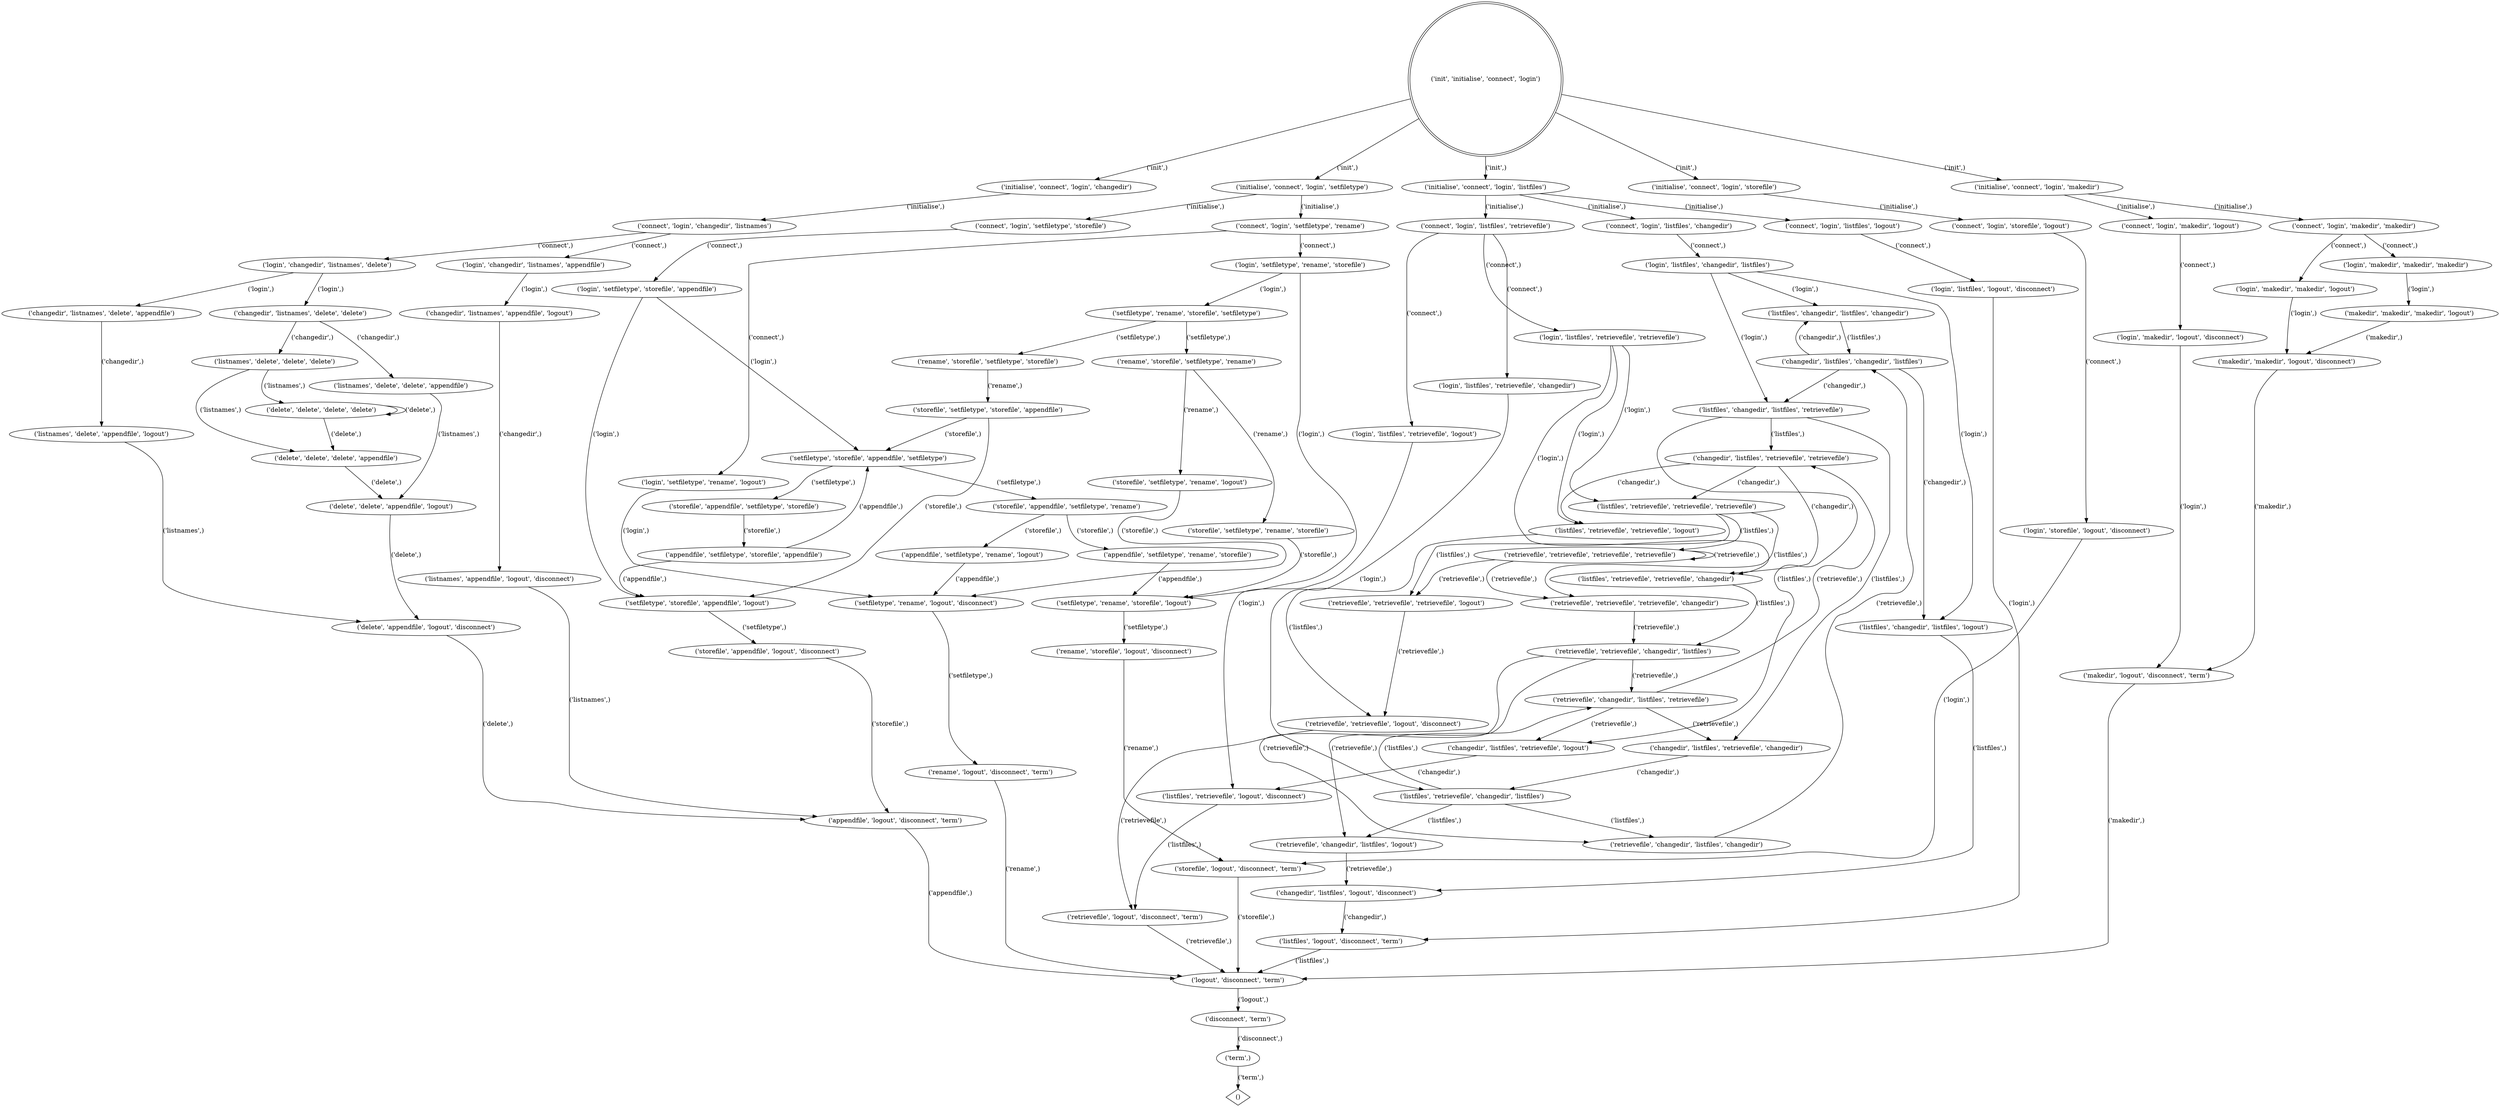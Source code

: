 digraph  {
0 [shape=doublecircle, label="('init', 'initialise', 'connect', 'login')"];
1 [label="('initialise', 'connect', 'login', 'changedir')"];
2 [label="('connect', 'login', 'changedir', 'listnames')"];
3 [label="('login', 'changedir', 'listnames', 'delete')"];
4 [label="('changedir', 'listnames', 'delete', 'delete')"];
5 [label="('listnames', 'delete', 'delete', 'appendfile')"];
6 [label="('delete', 'delete', 'appendfile', 'logout')"];
7 [label="('delete', 'appendfile', 'logout', 'disconnect')"];
8 [label="('appendfile', 'logout', 'disconnect', 'term')"];
9 [label="('logout', 'disconnect', 'term')"];
10 [label="('disconnect', 'term')"];
11 [label="('term',)"];
12 [label="('initialise', 'connect', 'login', 'listfiles')"];
13 [label="('connect', 'login', 'listfiles', 'logout')"];
14 [label="('login', 'listfiles', 'logout', 'disconnect')"];
15 [label="('listfiles', 'logout', 'disconnect', 'term')"];
16 [label="('initialise', 'connect', 'login', 'setfiletype')"];
17 [label="('connect', 'login', 'setfiletype', 'rename')"];
18 [label="('login', 'setfiletype', 'rename', 'logout')"];
19 [label="('setfiletype', 'rename', 'logout', 'disconnect')"];
20 [label="('rename', 'logout', 'disconnect', 'term')"];
21 [label="('connect', 'login', 'listfiles', 'changedir')"];
22 [label="('login', 'listfiles', 'changedir', 'listfiles')"];
23 [label="('listfiles', 'changedir', 'listfiles', 'logout')"];
24 [label="('changedir', 'listfiles', 'logout', 'disconnect')"];
25 [label="('initialise', 'connect', 'login', 'storefile')"];
26 [label="('connect', 'login', 'storefile', 'logout')"];
27 [label="('login', 'storefile', 'logout', 'disconnect')"];
28 [label="('storefile', 'logout', 'disconnect', 'term')"];
29 [label="('initialise', 'connect', 'login', 'makedir')"];
30 [label="('connect', 'login', 'makedir', 'logout')"];
31 [label="('login', 'makedir', 'logout', 'disconnect')"];
32 [label="('makedir', 'logout', 'disconnect', 'term')"];
33 [label="('listnames', 'delete', 'delete', 'delete')"];
34 [label="('delete', 'delete', 'delete', 'appendfile')"];
35 [label="('login', 'changedir', 'listnames', 'appendfile')"];
36 [label="('changedir', 'listnames', 'appendfile', 'logout')"];
37 [label="('listnames', 'appendfile', 'logout', 'disconnect')"];
38 [label="('listfiles', 'changedir', 'listfiles', 'changedir')"];
39 [label="('changedir', 'listfiles', 'changedir', 'listfiles')"];
40 [label="('connect', 'login', 'listfiles', 'retrievefile')"];
41 [label="('login', 'listfiles', 'retrievefile', 'changedir')"];
42 [label="('listfiles', 'retrievefile', 'changedir', 'listfiles')"];
43 [label="('retrievefile', 'changedir', 'listfiles', 'changedir')"];
44 [label="('changedir', 'listnames', 'delete', 'appendfile')"];
45 [label="('listnames', 'delete', 'appendfile', 'logout')"];
46 [label="('connect', 'login', 'setfiletype', 'storefile')"];
47 [label="('login', 'setfiletype', 'storefile', 'appendfile')"];
48 [label="('setfiletype', 'storefile', 'appendfile', 'logout')"];
49 [label="('storefile', 'appendfile', 'logout', 'disconnect')"];
50 [label="('login', 'setfiletype', 'rename', 'storefile')"];
51 [label="('setfiletype', 'rename', 'storefile', 'setfiletype')"];
52 [label="('rename', 'storefile', 'setfiletype', 'rename')"];
53 [label="('storefile', 'setfiletype', 'rename', 'logout')"];
54 [label="('listfiles', 'changedir', 'listfiles', 'retrievefile')"];
55 [label="('changedir', 'listfiles', 'retrievefile', 'logout')"];
56 [label="('listfiles', 'retrievefile', 'logout', 'disconnect')"];
57 [label="('retrievefile', 'logout', 'disconnect', 'term')"];
58 [label="('login', 'listfiles', 'retrievefile', 'logout')"];
59 [label="('delete', 'delete', 'delete', 'delete')"];
60 [label="('retrievefile', 'changedir', 'listfiles', 'logout')"];
61 [label="('connect', 'login', 'makedir', 'makedir')"];
62 [label="('login', 'makedir', 'makedir', 'logout')"];
63 [label="('makedir', 'makedir', 'logout', 'disconnect')"];
64 [label="('setfiletype', 'storefile', 'appendfile', 'setfiletype')"];
65 [label="('storefile', 'appendfile', 'setfiletype', 'rename')"];
66 [label="('appendfile', 'setfiletype', 'rename', 'storefile')"];
67 [label="('setfiletype', 'rename', 'storefile', 'logout')"];
68 [label="('rename', 'storefile', 'logout', 'disconnect')"];
69 [label="('login', 'listfiles', 'retrievefile', 'retrievefile')"];
70 [label="('listfiles', 'retrievefile', 'retrievefile', 'retrievefile')"];
71 [label="('retrievefile', 'retrievefile', 'retrievefile', 'retrievefile')"];
72 [label="('retrievefile', 'retrievefile', 'retrievefile', 'changedir')"];
73 [label="('retrievefile', 'retrievefile', 'changedir', 'listfiles')"];
74 [label="('login', 'makedir', 'makedir', 'makedir')"];
75 [label="('makedir', 'makedir', 'makedir', 'logout')"];
76 [label="('changedir', 'listfiles', 'retrievefile', 'retrievefile')"];
77 [label="('listfiles', 'retrievefile', 'retrievefile', 'changedir')"];
78 [label="('storefile', 'appendfile', 'setfiletype', 'storefile')"];
79 [label="('appendfile', 'setfiletype', 'storefile', 'appendfile')"];
80 [label="('changedir', 'listfiles', 'retrievefile', 'changedir')"];
81 [label="('rename', 'storefile', 'setfiletype', 'storefile')"];
82 [label="('storefile', 'setfiletype', 'storefile', 'appendfile')"];
83 [label="('retrievefile', 'retrievefile', 'retrievefile', 'logout')"];
84 [label="('retrievefile', 'retrievefile', 'logout', 'disconnect')"];
85 [label="('retrievefile', 'changedir', 'listfiles', 'retrievefile')"];
86 [label="('listfiles', 'retrievefile', 'retrievefile', 'logout')"];
87 [label="('appendfile', 'setfiletype', 'rename', 'logout')"];
88 [label="('storefile', 'setfiletype', 'rename', 'storefile')"];
89 [shape=diamond, label="()"];
0 -> 29  [key=1, label="('init',)", weight=111];
0 -> 16  [key=2, label="('init',)", weight=201];
0 -> 25  [key=3, label="('init',)", weight=99];
0 -> 12  [key=4, label="('init',)", weight=335];
0 -> 1  [key=5, label="('init',)", weight=254];
1 -> 2  [key=6, label="('initialise',)", weight=254];
2 -> 35  [key=7, label="('connect',)", weight=117];
2 -> 3  [key=8, label="('connect',)", weight=137];
3 -> 4  [key=9, label="('login',)", weight=76];
3 -> 44  [key=10, label="('login',)", weight=61];
4 -> 5  [key=11, label="('changedir',)", weight=30];
4 -> 33  [key=12, label="('changedir',)", weight=46];
5 -> 6  [key=13, label="('listnames',)", weight=30];
6 -> 7  [key=14, label="('delete',)", weight=76];
7 -> 8  [key=15, label="('delete',)", weight=137];
8 -> 9  [key=16, label="('appendfile',)", weight=363];
9 -> 10  [key=17, label="('logout',)", weight=1000];
10 -> 11  [key=18, label="('disconnect',)", weight=1000];
11 -> 89  [key=19, label="('term',)", weight=1000];
12 -> 13  [key=20, label="('initialise',)", weight=135];
12 -> 21  [key=21, label="('initialise',)", weight=127];
12 -> 40  [key=22, label="('initialise',)", weight=73];
13 -> 14  [key=23, label="('connect',)", weight=135];
14 -> 15  [key=24, label="('login',)", weight=135];
15 -> 9  [key=25, label="('listfiles',)", weight=267];
16 -> 17  [key=26, label="('initialise',)", weight=89];
16 -> 46  [key=27, label="('initialise',)", weight=112];
17 -> 50  [key=28, label="('connect',)", weight=50];
17 -> 18  [key=29, label="('connect',)", weight=39];
18 -> 19  [key=30, label="('login',)", weight=39];
19 -> 20  [key=31, label="('setfiletype',)", weight=46];
20 -> 9  [key=32, label="('rename',)", weight=46];
21 -> 22  [key=33, label="('connect',)", weight=127];
22 -> 54  [key=34, label="('login',)", weight=30];
22 -> 23  [key=35, label="('login',)", weight=47];
22 -> 38  [key=36, label="('login',)", weight=50];
23 -> 24  [key=37, label="('listfiles',)", weight=106];
24 -> 15  [key=38, label="('changedir',)", weight=132];
25 -> 26  [key=39, label="('initialise',)", weight=99];
26 -> 27  [key=40, label="('connect',)", weight=99];
27 -> 28  [key=41, label="('login',)", weight=99];
28 -> 9  [key=42, label="('storefile',)", weight=145];
29 -> 61  [key=43, label="('initialise',)", weight=14];
29 -> 30  [key=44, label="('initialise',)", weight=97];
30 -> 31  [key=45, label="('connect',)", weight=97];
31 -> 32  [key=46, label="('login',)", weight=97];
32 -> 9  [key=47, label="('makedir',)", weight=111];
33 -> 34  [key=48, label="('listnames',)", weight=22];
33 -> 59  [key=49, label="('listnames',)", weight=24];
34 -> 6  [key=50, label="('delete',)", weight=46];
35 -> 36  [key=51, label="('login',)", weight=117];
36 -> 37  [key=52, label="('changedir',)", weight=117];
37 -> 8  [key=53, label="('listnames',)", weight=117];
38 -> 39  [key=54, label="('listfiles',)", weight=130];
39 -> 54  [key=55, label="('changedir',)", weight=30];
39 -> 23  [key=56, label="('changedir',)", weight=59];
39 -> 38  [key=57, label="('changedir',)", weight=80];
40 -> 69  [key=58, label="('connect',)", weight=10];
40 -> 41  [key=59, label="('connect',)", weight=33];
40 -> 58  [key=60, label="('connect',)", weight=30];
41 -> 42  [key=61, label="('login',)", weight=33];
42 -> 60  [key=62, label="('listfiles',)", weight=20];
42 -> 43  [key=63, label="('listfiles',)", weight=32];
42 -> 85  [key=64, label="('listfiles',)", weight=7];
43 -> 39  [key=65, label="('retrievefile',)", weight=39];
44 -> 45  [key=66, label="('changedir',)", weight=61];
45 -> 7  [key=67, label="('listnames',)", weight=61];
46 -> 47  [key=68, label="('connect',)", weight=112];
47 -> 64  [key=69, label="('login',)", weight=17];
47 -> 48  [key=70, label="('login',)", weight=95];
48 -> 49  [key=71, label="('setfiletype',)", weight=109];
49 -> 8  [key=72, label="('storefile',)", weight=109];
50 -> 51  [key=73, label="('login',)", weight=10];
50 -> 67  [key=74, label="('login',)", weight=40];
51 -> 52  [key=75, label="('setfiletype',)", weight=4];
51 -> 81  [key=76, label="('setfiletype',)", weight=6];
52 -> 53  [key=77, label="('rename',)", weight=3];
52 -> 88  [key=78, label="('rename',)", weight=1];
53 -> 19  [key=79, label="('storefile',)", weight=3];
54 -> 55  [key=80, label="('listfiles',)", weight=24];
54 -> 76  [key=81, label="('listfiles',)", weight=13];
54 -> 80  [key=82, label="('listfiles',)", weight=23];
55 -> 56  [key=83, label="('changedir',)", weight=28];
56 -> 57  [key=84, label="('listfiles',)", weight=58];
57 -> 9  [key=85, label="('retrievefile',)", weight=68];
58 -> 56  [key=86, label="('login',)", weight=30];
59 -> 34  [key=87, label="('delete',)", weight=24];
59 -> 59  [key=88, label="('delete',)", weight=32];
60 -> 24  [key=89, label="('retrievefile',)", weight=26];
61 -> 74  [key=90, label="('connect',)", weight=5];
61 -> 62  [key=91, label="('connect',)", weight=9];
62 -> 63  [key=92, label="('login',)", weight=9];
63 -> 32  [key=93, label="('makedir',)", weight=14];
64 -> 78  [key=94, label="('setfiletype',)", weight=13];
64 -> 65  [key=95, label="('setfiletype',)", weight=9];
65 -> 66  [key=96, label="('storefile',)", weight=5];
65 -> 87  [key=97, label="('storefile',)", weight=4];
66 -> 67  [key=98, label="('appendfile',)", weight=5];
67 -> 68  [key=99, label="('setfiletype',)", weight=46];
68 -> 28  [key=100, label="('rename',)", weight=46];
69 -> 77  [key=101, label="('login',)", weight=5];
69 -> 86  [key=102, label="('login',)", weight=3];
69 -> 70  [key=103, label="('login',)", weight=2];
70 -> 83  [key=104, label="('listfiles',)", weight=1];
70 -> 71  [key=105, label="('listfiles',)", weight=3];
70 -> 72  [key=106, label="('listfiles',)", weight=3];
71 -> 71  [key=107, label="('retrievefile',)", weight=1];
71 -> 72  [key=108, label="('retrievefile',)", weight=2];
71 -> 83  [key=109, label="('retrievefile',)", weight=1];
72 -> 73  [key=110, label="('retrievefile',)", weight=5];
73 -> 60  [key=111, label="('retrievefile',)", weight=6];
73 -> 43  [key=112, label="('retrievefile',)", weight=7];
73 -> 85  [key=113, label="('retrievefile',)", weight=2];
74 -> 75  [key=114, label="('login',)", weight=5];
75 -> 63  [key=115, label="('makedir',)", weight=5];
76 -> 70  [key=116, label="('changedir',)", weight=5];
76 -> 86  [key=117, label="('changedir',)", weight=5];
76 -> 77  [key=118, label="('changedir',)", weight=5];
77 -> 73  [key=119, label="('listfiles',)", weight=10];
78 -> 79  [key=120, label="('storefile',)", weight=13];
79 -> 64  [key=121, label="('appendfile',)", weight=2];
79 -> 48  [key=122, label="('appendfile',)", weight=11];
80 -> 42  [key=123, label="('changedir',)", weight=26];
81 -> 82  [key=124, label="('rename',)", weight=6];
82 -> 64  [key=125, label="('storefile',)", weight=3];
82 -> 48  [key=126, label="('storefile',)", weight=3];
83 -> 84  [key=127, label="('retrievefile',)", weight=2];
84 -> 57  [key=128, label="('retrievefile',)", weight=10];
85 -> 55  [key=129, label="('retrievefile',)", weight=4];
85 -> 80  [key=130, label="('retrievefile',)", weight=3];
85 -> 76  [key=131, label="('retrievefile',)", weight=2];
86 -> 84  [key=132, label="('listfiles',)", weight=8];
87 -> 19  [key=133, label="('appendfile',)", weight=4];
88 -> 67  [key=134, label="('storefile',)", weight=1];
}
